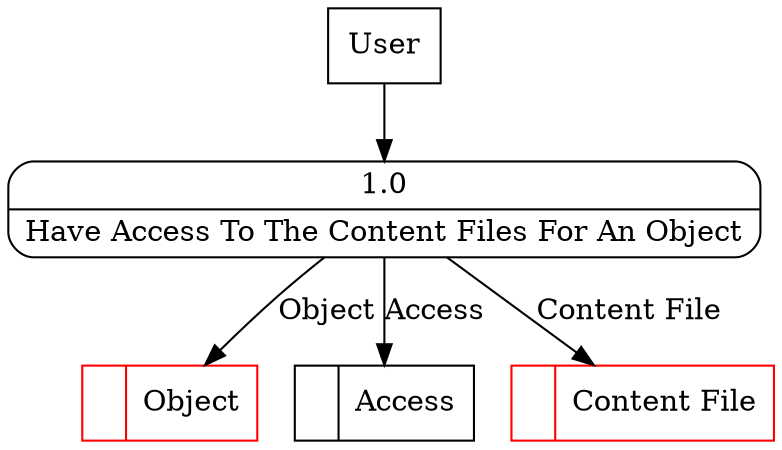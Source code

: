 digraph dfd2{ 
node[shape=record]
200 [label="<f0>  |<f1> Object " color=red];
201 [label="<f0>  |<f1> Access " ];
202 [label="<f0>  |<f1> Content File " color=red];
203 [label="User" shape=box];
204 [label="{<f0> 1.0|<f1> Have Access To The Content Files For An Object }" shape=Mrecord];
203 -> 204
204 -> 201 [label="Access"]
204 -> 202 [label="Content File"]
204 -> 200 [label="Object"]
}